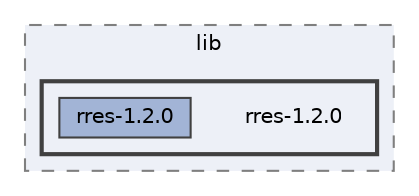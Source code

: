digraph "techstorm/lib/rres-1.2.0"
{
 // LATEX_PDF_SIZE
  bgcolor="transparent";
  edge [fontname=Helvetica,fontsize=10,labelfontname=Helvetica,labelfontsize=10];
  node [fontname=Helvetica,fontsize=10,shape=box,height=0.2,width=0.4];
  compound=true
  subgraph clusterdir_ce77d4233c48ea156838b94d75726422 {
    graph [ bgcolor="#edf0f7", pencolor="grey50", label="lib", fontname=Helvetica,fontsize=10 style="filled,dashed", URL="dir_ce77d4233c48ea156838b94d75726422.html",tooltip=""]
  subgraph clusterdir_f8e403be0c11a09896ed8277836f57ec {
    graph [ bgcolor="#edf0f7", pencolor="grey25", label="", fontname=Helvetica,fontsize=10 style="filled,bold", URL="dir_f8e403be0c11a09896ed8277836f57ec.html",tooltip=""]
    dir_f8e403be0c11a09896ed8277836f57ec [shape=plaintext, label="rres-1.2.0"];
  dir_63f1d5203cf255d86d2500401ae86146 [label="rres-1.2.0", fillcolor="#a2b4d6", color="grey25", style="filled", URL="dir_63f1d5203cf255d86d2500401ae86146.html",tooltip=""];
  }
  }
}
